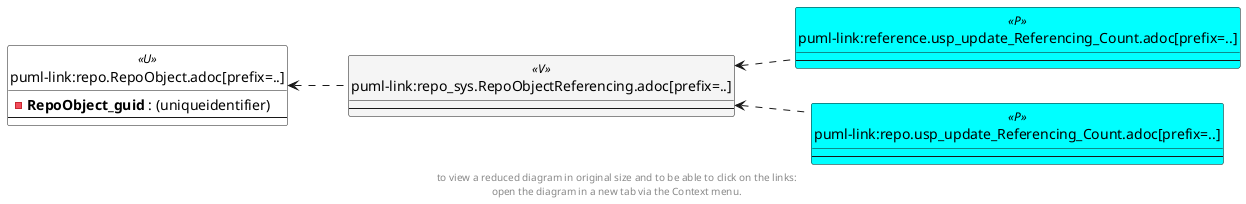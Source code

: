 @startuml
left to right direction
'top to bottom direction
hide circle
'avoide "." issues:
set namespaceSeparator none


skinparam class {
  BackgroundColor White
  BackgroundColor<<FN>> Yellow
  BackgroundColor<<FS>> Yellow
  BackgroundColor<<FT>> LightGray
  BackgroundColor<<IF>> Yellow
  BackgroundColor<<IS>> Yellow
  BackgroundColor<<P>> Aqua
  BackgroundColor<<PC>> Aqua
  BackgroundColor<<SN>> Yellow
  BackgroundColor<<SO>> SlateBlue
  BackgroundColor<<TF>> LightGray
  BackgroundColor<<TR>> Tomato
  BackgroundColor<<U>> White
  BackgroundColor<<V>> WhiteSmoke
  BackgroundColor<<X>> Aqua
}


entity "puml-link:reference.usp_update_Referencing_Count.adoc[prefix=..]" as reference.usp_update_Referencing_Count << P >> {
  --
}

entity "puml-link:repo.RepoObject.adoc[prefix=..]" as repo.RepoObject << U >> {
  - **RepoObject_guid** : (uniqueidentifier)
  --
}

entity "puml-link:repo.usp_update_Referencing_Count.adoc[prefix=..]" as repo.usp_update_Referencing_Count << P >> {
  --
}

entity "puml-link:repo_sys.RepoObjectReferencing.adoc[prefix=..]" as repo_sys.RepoObjectReferencing << V >> {
  --
}

repo.RepoObject <.. repo_sys.RepoObjectReferencing
repo_sys.RepoObjectReferencing <.. reference.usp_update_Referencing_Count
repo_sys.RepoObjectReferencing <.. repo.usp_update_Referencing_Count
footer
to view a reduced diagram in original size and to be able to click on the links:
open the diagram in a new tab via the Context menu.
end footer

@enduml

